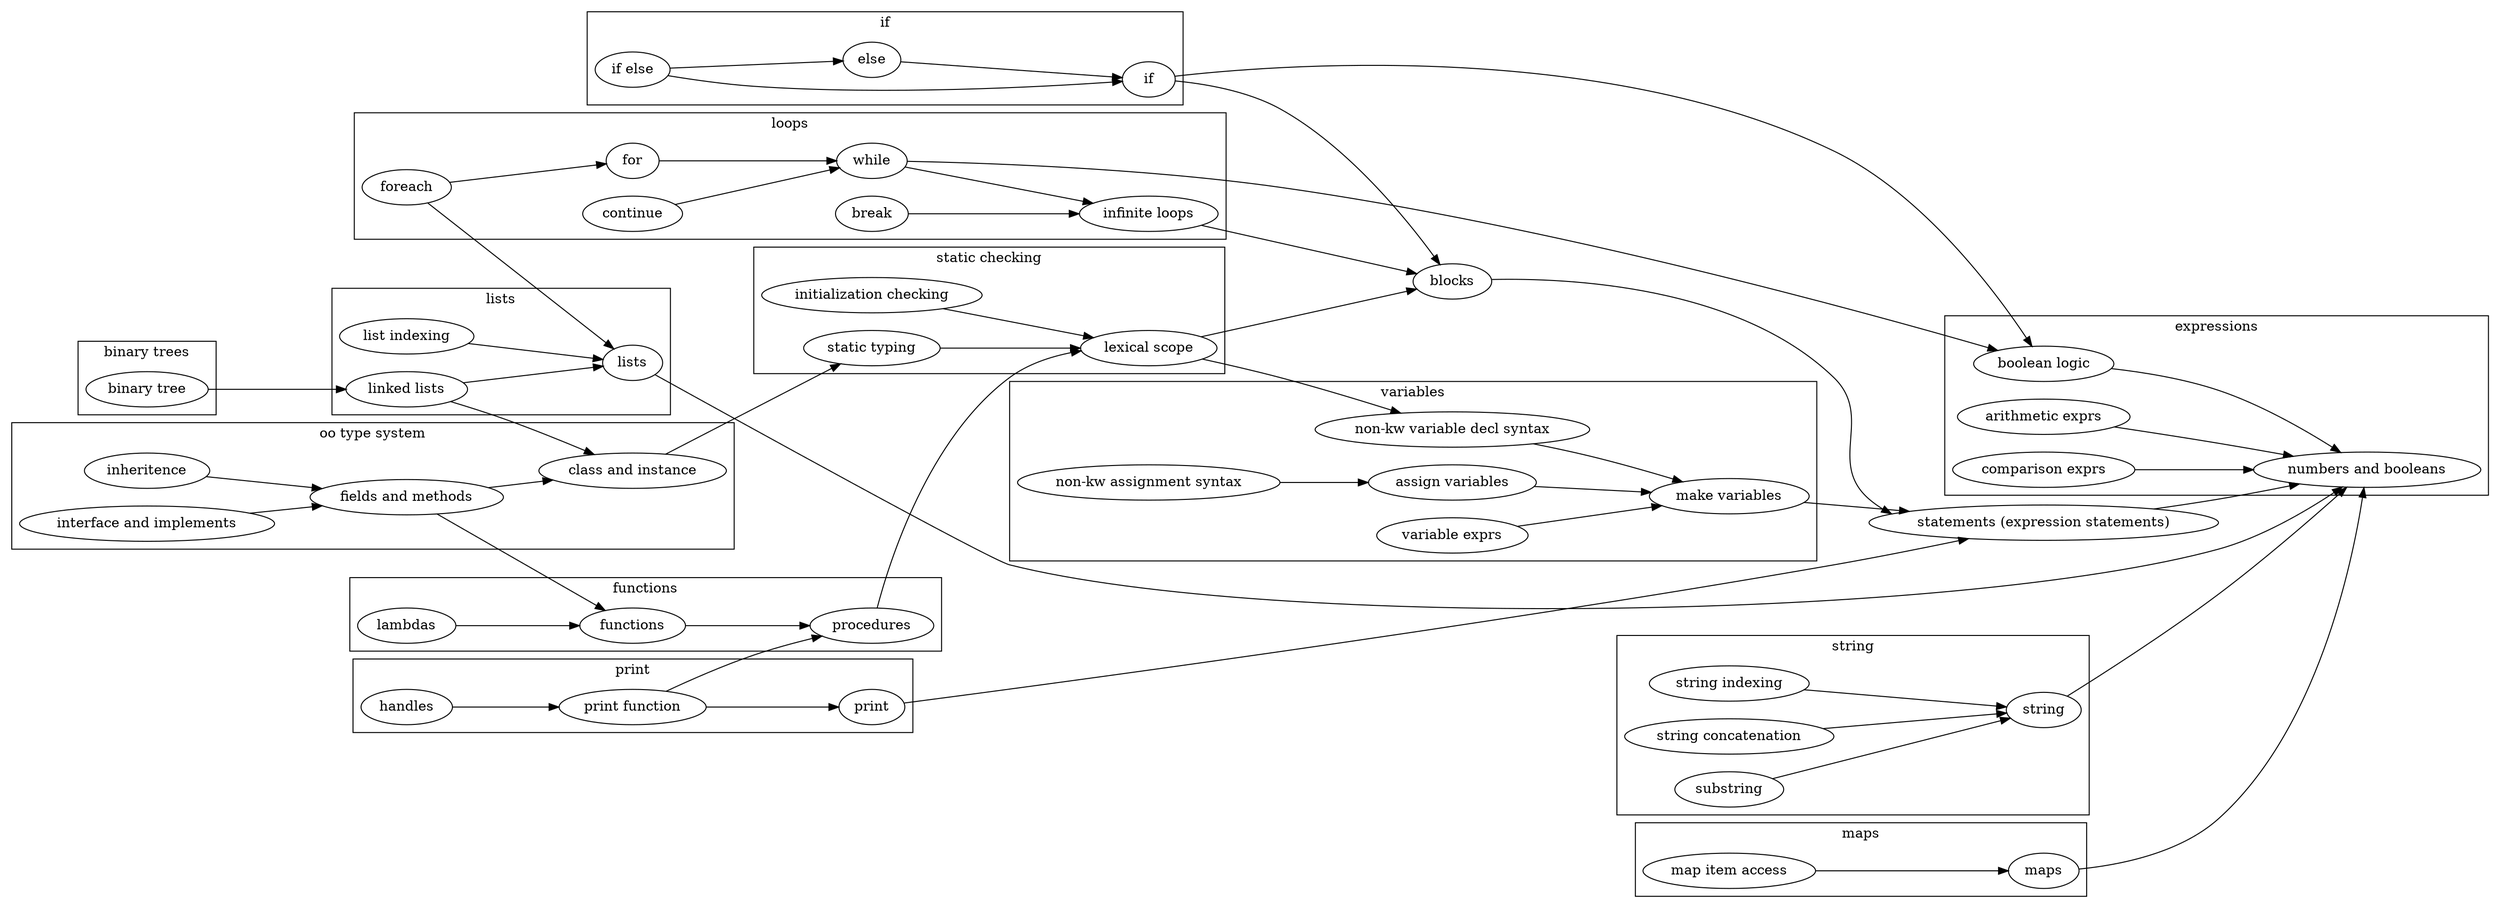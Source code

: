 digraph G {
	graph [layout=dot rankdir=LR]

    subgraph cluster_static {
        label="static checking"
        "static typing"
        "lexical scope"
        "initialization checking"
    }

    subgraph cluster_string {
        label="string"
        "string"
        "string concatenation"
        "substring"
        "string indexing"
    }

    subgraph cluster_loops {
        label="loops"
        while
        break
        "infinite loops"
        continue

        for
        foreach
    }

    subgraph cluster_functions {
        label = "functions"
        procedures
        functions
        "lambdas"
    }

    subgraph cluster_expressions {
        label = "expressions"
        "numbers and booleans"
        "arithmetic exprs"
        "comparison exprs"
        "boolean logic"
    }

    subgraph cluster_lists {
        label = "lists"
        "lists"
        "list indexing"
        "linked lists"
    }

    subgraph cluster_maps {
        label = "maps"
        "maps"
        "map item access"
    }

    subgraph cluster_binary_tree {
        label = "binary trees"
        "binary tree"
    }

    subgraph cluster_variables {
        label = "variables"

        "make variables"
        "variable exprs"
        "assign variables"
        "non-kw variable decl syntax"
        "non-kw assignment syntax"
    }

    subgraph cluster_print {
        label = "print"
        print
        "print function"
        "handles"
    }

    subgraph cluster_if {
        label = "if"
        if
        else
        "if else"
    }

    subgraph cluster_oo_type_system {
        label = "oo type system"
        "class and instance"
        "fields and methods"
        "interface and implements"
        "inheritence"
    }

    "numbers and booleans"
    "arithmetic exprs" -> "numbers and booleans"
    "boolean logic" -> "numbers and booleans"

    stmts [label = "statements (expression statements)"]
    stmts -> "numbers and booleans"

    "variable exprs" -> "make variables"
    "make variables" -> stmts
    "assign variables" -> "make variables"
    "non-kw assignment syntax" -> "assign variables"
    "non-kw variable decl syntax" -> "make variables"

    print -> stmts
    "print function" -> procedures
    "print function" -> print
    "handles" -> "print function"

    procedures -> "lexical scope"
    functions -> procedures
    "lambdas" -> functions

    "initialization checking" -> "lexical scope"

    "class and instance" -> "static typing"
    "fields and methods" -> "class and instance"
    "fields and methods" -> functions
    "interface and implements" -> "fields and methods"
    "inheritence" -> "fields and methods"

    blocks -> stmts

    if -> blocks
    if -> "boolean logic"
    else -> if
    "if else" -> else
    "if else" -> if

    "infinite loops" -> blocks
    "lexical scope" -> blocks
    "lexical scope" -> "non-kw variable decl syntax"
    "static typing" -> "lexical scope"

    while -> "infinite loops"
    break -> "infinite loops"
    "continue" -> while
    for -> while
    foreach -> lists
    foreach -> for
    while -> "boolean logic"

    "comparison exprs" -> "numbers and booleans"

    string -> "numbers and booleans"
    "string concatenation" -> string
    "substring" -> string
    "string indexing" -> string

    lists -> "numbers and booleans"
    "list indexing" -> lists

    "linked lists" -> "lists"
    "linked lists" -> "class and instance"
    "binary tree" -> "linked lists"

    maps -> "numbers and booleans"
    "map item access" -> maps
}

